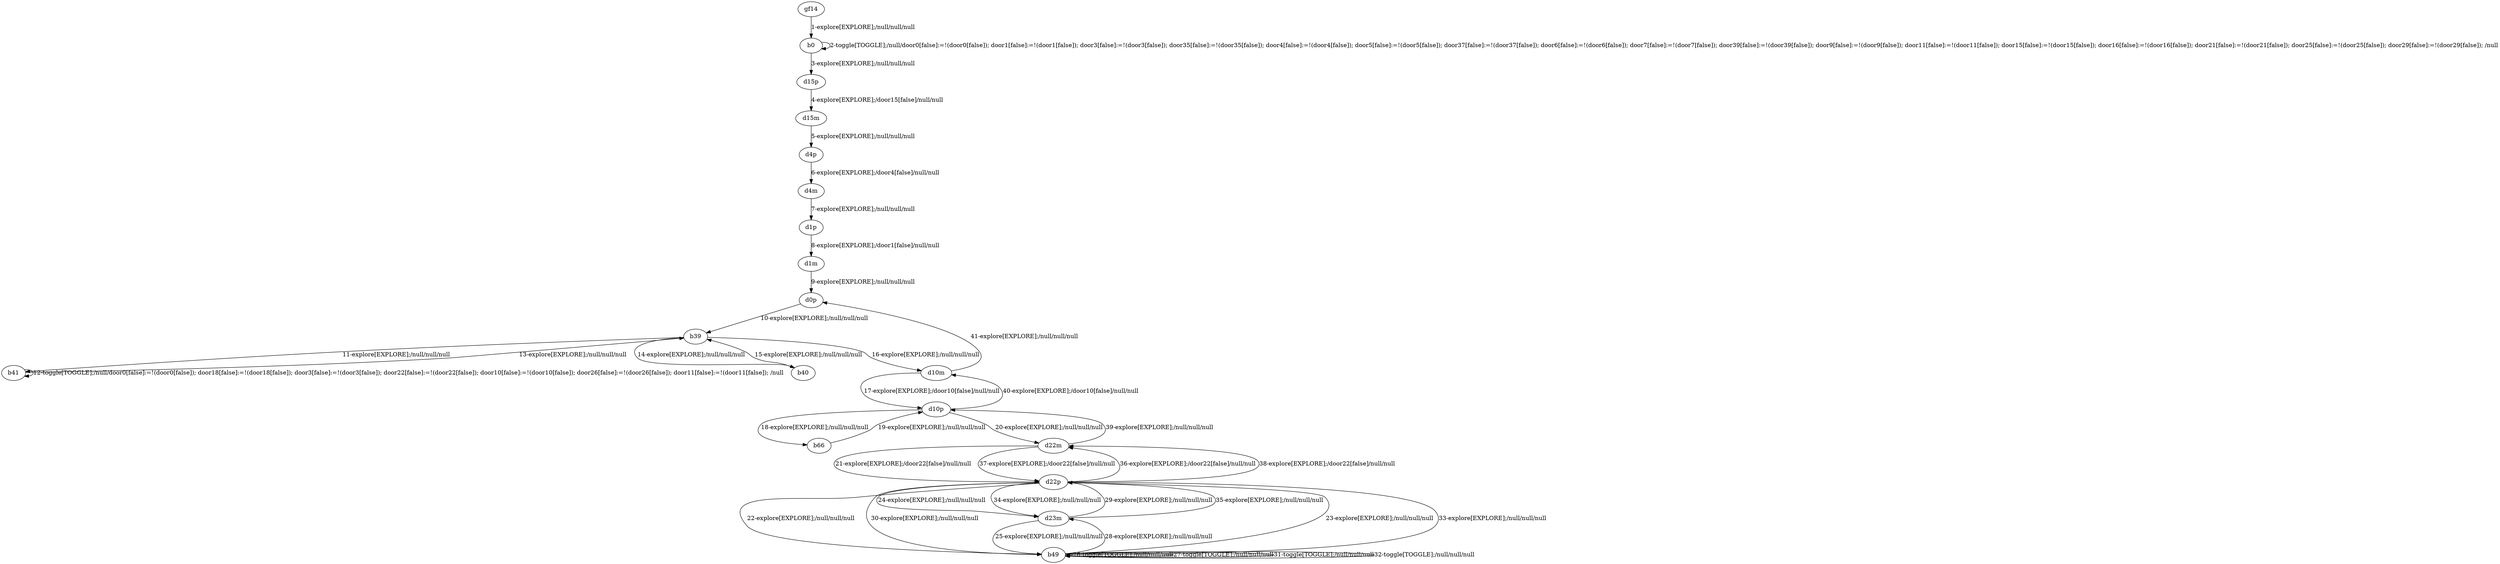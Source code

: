 # Total number of goals covered by this test: 1
# b49 --> d23m

digraph g {
"gf14" -> "b0" [label = "1-explore[EXPLORE];/null/null/null"];
"b0" -> "b0" [label = "2-toggle[TOGGLE];/null/door0[false]:=!(door0[false]); door1[false]:=!(door1[false]); door3[false]:=!(door3[false]); door35[false]:=!(door35[false]); door4[false]:=!(door4[false]); door5[false]:=!(door5[false]); door37[false]:=!(door37[false]); door6[false]:=!(door6[false]); door7[false]:=!(door7[false]); door39[false]:=!(door39[false]); door9[false]:=!(door9[false]); door11[false]:=!(door11[false]); door15[false]:=!(door15[false]); door16[false]:=!(door16[false]); door21[false]:=!(door21[false]); door25[false]:=!(door25[false]); door29[false]:=!(door29[false]); /null"];
"b0" -> "d15p" [label = "3-explore[EXPLORE];/null/null/null"];
"d15p" -> "d15m" [label = "4-explore[EXPLORE];/door15[false]/null/null"];
"d15m" -> "d4p" [label = "5-explore[EXPLORE];/null/null/null"];
"d4p" -> "d4m" [label = "6-explore[EXPLORE];/door4[false]/null/null"];
"d4m" -> "d1p" [label = "7-explore[EXPLORE];/null/null/null"];
"d1p" -> "d1m" [label = "8-explore[EXPLORE];/door1[false]/null/null"];
"d1m" -> "d0p" [label = "9-explore[EXPLORE];/null/null/null"];
"d0p" -> "b39" [label = "10-explore[EXPLORE];/null/null/null"];
"b39" -> "b41" [label = "11-explore[EXPLORE];/null/null/null"];
"b41" -> "b41" [label = "12-toggle[TOGGLE];/null/door0[false]:=!(door0[false]); door18[false]:=!(door18[false]); door3[false]:=!(door3[false]); door22[false]:=!(door22[false]); door10[false]:=!(door10[false]); door26[false]:=!(door26[false]); door11[false]:=!(door11[false]); /null"];
"b41" -> "b39" [label = "13-explore[EXPLORE];/null/null/null"];
"b39" -> "b40" [label = "14-explore[EXPLORE];/null/null/null"];
"b40" -> "b39" [label = "15-explore[EXPLORE];/null/null/null"];
"b39" -> "d10m" [label = "16-explore[EXPLORE];/null/null/null"];
"d10m" -> "d10p" [label = "17-explore[EXPLORE];/door10[false]/null/null"];
"d10p" -> "b66" [label = "18-explore[EXPLORE];/null/null/null"];
"b66" -> "d10p" [label = "19-explore[EXPLORE];/null/null/null"];
"d10p" -> "d22m" [label = "20-explore[EXPLORE];/null/null/null"];
"d22m" -> "d22p" [label = "21-explore[EXPLORE];/door22[false]/null/null"];
"d22p" -> "b49" [label = "22-explore[EXPLORE];/null/null/null"];
"b49" -> "d22p" [label = "23-explore[EXPLORE];/null/null/null"];
"d22p" -> "d23m" [label = "24-explore[EXPLORE];/null/null/null"];
"d23m" -> "b49" [label = "25-explore[EXPLORE];/null/null/null"];
"b49" -> "b49" [label = "26-toggle[TOGGLE];/null/null/null"];
"b49" -> "b49" [label = "27-toggle[TOGGLE];/null/null/null"];
"b49" -> "d23m" [label = "28-explore[EXPLORE];/null/null/null"];
"d23m" -> "d22p" [label = "29-explore[EXPLORE];/null/null/null"];
"d22p" -> "b49" [label = "30-explore[EXPLORE];/null/null/null"];
"b49" -> "b49" [label = "31-toggle[TOGGLE];/null/null/null"];
"b49" -> "b49" [label = "32-toggle[TOGGLE];/null/null/null"];
"b49" -> "d22p" [label = "33-explore[EXPLORE];/null/null/null"];
"d22p" -> "d23m" [label = "34-explore[EXPLORE];/null/null/null"];
"d23m" -> "d22p" [label = "35-explore[EXPLORE];/null/null/null"];
"d22p" -> "d22m" [label = "36-explore[EXPLORE];/door22[false]/null/null"];
"d22m" -> "d22p" [label = "37-explore[EXPLORE];/door22[false]/null/null"];
"d22p" -> "d22m" [label = "38-explore[EXPLORE];/door22[false]/null/null"];
"d22m" -> "d10p" [label = "39-explore[EXPLORE];/null/null/null"];
"d10p" -> "d10m" [label = "40-explore[EXPLORE];/door10[false]/null/null"];
"d10m" -> "d0p" [label = "41-explore[EXPLORE];/null/null/null"];
}